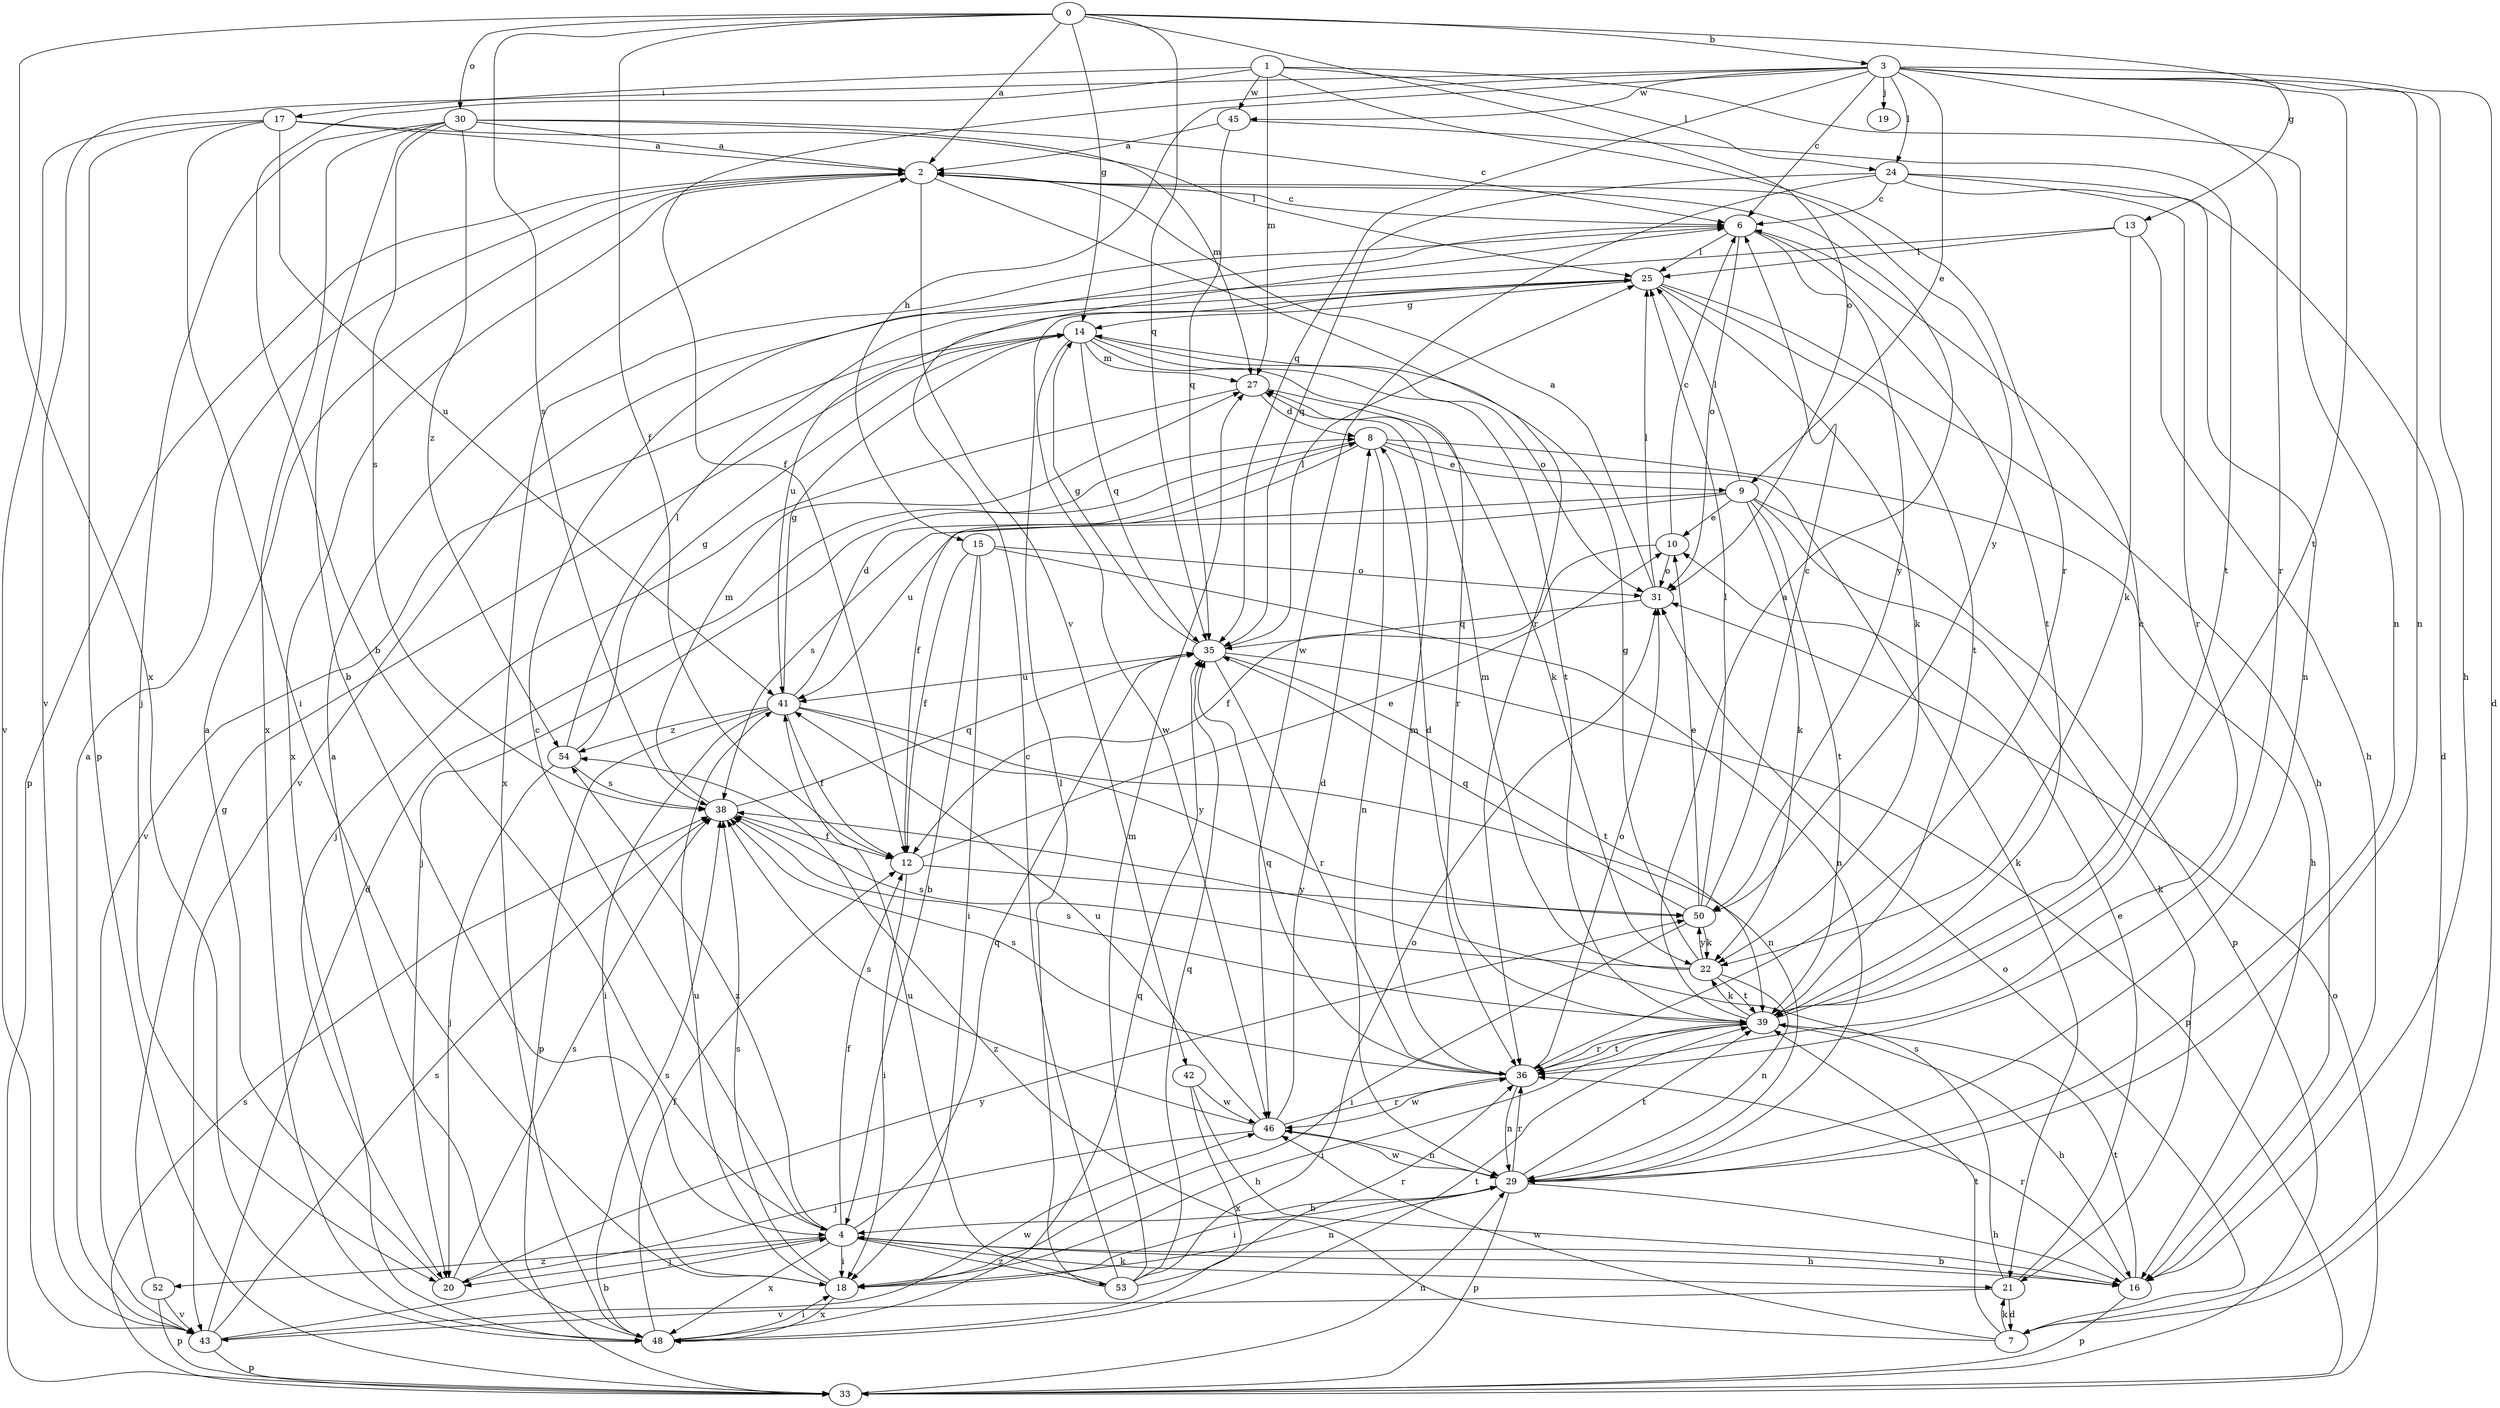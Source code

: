 strict digraph  {
0;
1;
2;
3;
4;
6;
7;
8;
9;
10;
12;
13;
14;
15;
16;
17;
18;
19;
20;
21;
22;
24;
25;
27;
29;
30;
31;
33;
35;
36;
38;
39;
41;
42;
43;
45;
46;
48;
50;
52;
53;
54;
0 -> 2  [label=a];
0 -> 3  [label=b];
0 -> 12  [label=f];
0 -> 13  [label=g];
0 -> 14  [label=g];
0 -> 30  [label=o];
0 -> 31  [label=o];
0 -> 35  [label=q];
0 -> 38  [label=s];
0 -> 48  [label=x];
1 -> 4  [label=b];
1 -> 17  [label=i];
1 -> 24  [label=l];
1 -> 27  [label=m];
1 -> 29  [label=n];
1 -> 36  [label=r];
1 -> 45  [label=w];
2 -> 6  [label=c];
2 -> 33  [label=p];
2 -> 36  [label=r];
2 -> 42  [label=v];
2 -> 48  [label=x];
2 -> 50  [label=y];
3 -> 6  [label=c];
3 -> 7  [label=d];
3 -> 9  [label=e];
3 -> 12  [label=f];
3 -> 15  [label=h];
3 -> 16  [label=h];
3 -> 19  [label=j];
3 -> 24  [label=l];
3 -> 29  [label=n];
3 -> 35  [label=q];
3 -> 36  [label=r];
3 -> 39  [label=t];
3 -> 43  [label=v];
3 -> 45  [label=w];
4 -> 6  [label=c];
4 -> 12  [label=f];
4 -> 16  [label=h];
4 -> 18  [label=i];
4 -> 20  [label=j];
4 -> 21  [label=k];
4 -> 35  [label=q];
4 -> 48  [label=x];
4 -> 52  [label=z];
4 -> 53  [label=z];
4 -> 54  [label=z];
6 -> 25  [label=l];
6 -> 31  [label=o];
6 -> 39  [label=t];
6 -> 48  [label=x];
6 -> 50  [label=y];
7 -> 21  [label=k];
7 -> 31  [label=o];
7 -> 39  [label=t];
7 -> 46  [label=w];
7 -> 54  [label=z];
8 -> 9  [label=e];
8 -> 12  [label=f];
8 -> 16  [label=h];
8 -> 20  [label=j];
8 -> 21  [label=k];
8 -> 29  [label=n];
9 -> 10  [label=e];
9 -> 21  [label=k];
9 -> 22  [label=k];
9 -> 25  [label=l];
9 -> 33  [label=p];
9 -> 38  [label=s];
9 -> 39  [label=t];
9 -> 41  [label=u];
10 -> 6  [label=c];
10 -> 12  [label=f];
10 -> 31  [label=o];
12 -> 10  [label=e];
12 -> 18  [label=i];
12 -> 50  [label=y];
13 -> 16  [label=h];
13 -> 22  [label=k];
13 -> 25  [label=l];
13 -> 43  [label=v];
14 -> 27  [label=m];
14 -> 31  [label=o];
14 -> 35  [label=q];
14 -> 36  [label=r];
14 -> 39  [label=t];
14 -> 43  [label=v];
14 -> 46  [label=w];
15 -> 4  [label=b];
15 -> 12  [label=f];
15 -> 18  [label=i];
15 -> 29  [label=n];
15 -> 31  [label=o];
16 -> 4  [label=b];
16 -> 33  [label=p];
16 -> 36  [label=r];
16 -> 39  [label=t];
17 -> 2  [label=a];
17 -> 18  [label=i];
17 -> 25  [label=l];
17 -> 33  [label=p];
17 -> 41  [label=u];
17 -> 43  [label=v];
18 -> 29  [label=n];
18 -> 38  [label=s];
18 -> 41  [label=u];
18 -> 48  [label=x];
20 -> 2  [label=a];
20 -> 38  [label=s];
20 -> 50  [label=y];
21 -> 7  [label=d];
21 -> 10  [label=e];
21 -> 38  [label=s];
21 -> 43  [label=v];
22 -> 14  [label=g];
22 -> 27  [label=m];
22 -> 29  [label=n];
22 -> 38  [label=s];
22 -> 39  [label=t];
22 -> 50  [label=y];
24 -> 6  [label=c];
24 -> 7  [label=d];
24 -> 29  [label=n];
24 -> 35  [label=q];
24 -> 36  [label=r];
24 -> 46  [label=w];
25 -> 14  [label=g];
25 -> 16  [label=h];
25 -> 22  [label=k];
25 -> 39  [label=t];
25 -> 41  [label=u];
27 -> 8  [label=d];
27 -> 20  [label=j];
27 -> 22  [label=k];
29 -> 4  [label=b];
29 -> 16  [label=h];
29 -> 18  [label=i];
29 -> 33  [label=p];
29 -> 36  [label=r];
29 -> 39  [label=t];
29 -> 46  [label=w];
30 -> 2  [label=a];
30 -> 4  [label=b];
30 -> 6  [label=c];
30 -> 20  [label=j];
30 -> 27  [label=m];
30 -> 38  [label=s];
30 -> 48  [label=x];
30 -> 54  [label=z];
31 -> 2  [label=a];
31 -> 25  [label=l];
31 -> 35  [label=q];
33 -> 29  [label=n];
33 -> 31  [label=o];
33 -> 38  [label=s];
35 -> 14  [label=g];
35 -> 25  [label=l];
35 -> 33  [label=p];
35 -> 36  [label=r];
35 -> 39  [label=t];
35 -> 41  [label=u];
36 -> 27  [label=m];
36 -> 29  [label=n];
36 -> 31  [label=o];
36 -> 35  [label=q];
36 -> 38  [label=s];
36 -> 39  [label=t];
36 -> 46  [label=w];
38 -> 12  [label=f];
38 -> 27  [label=m];
38 -> 35  [label=q];
39 -> 2  [label=a];
39 -> 6  [label=c];
39 -> 8  [label=d];
39 -> 16  [label=h];
39 -> 18  [label=i];
39 -> 22  [label=k];
39 -> 36  [label=r];
39 -> 38  [label=s];
41 -> 8  [label=d];
41 -> 12  [label=f];
41 -> 14  [label=g];
41 -> 18  [label=i];
41 -> 29  [label=n];
41 -> 33  [label=p];
41 -> 50  [label=y];
41 -> 54  [label=z];
42 -> 16  [label=h];
42 -> 46  [label=w];
42 -> 48  [label=x];
43 -> 2  [label=a];
43 -> 4  [label=b];
43 -> 8  [label=d];
43 -> 33  [label=p];
43 -> 38  [label=s];
43 -> 46  [label=w];
45 -> 2  [label=a];
45 -> 35  [label=q];
45 -> 39  [label=t];
46 -> 8  [label=d];
46 -> 20  [label=j];
46 -> 29  [label=n];
46 -> 36  [label=r];
46 -> 38  [label=s];
46 -> 41  [label=u];
48 -> 2  [label=a];
48 -> 12  [label=f];
48 -> 18  [label=i];
48 -> 35  [label=q];
48 -> 38  [label=s];
48 -> 39  [label=t];
50 -> 6  [label=c];
50 -> 10  [label=e];
50 -> 18  [label=i];
50 -> 22  [label=k];
50 -> 25  [label=l];
50 -> 35  [label=q];
52 -> 14  [label=g];
52 -> 33  [label=p];
52 -> 43  [label=v];
53 -> 6  [label=c];
53 -> 25  [label=l];
53 -> 27  [label=m];
53 -> 31  [label=o];
53 -> 35  [label=q];
53 -> 36  [label=r];
53 -> 41  [label=u];
54 -> 14  [label=g];
54 -> 20  [label=j];
54 -> 25  [label=l];
54 -> 38  [label=s];
}
